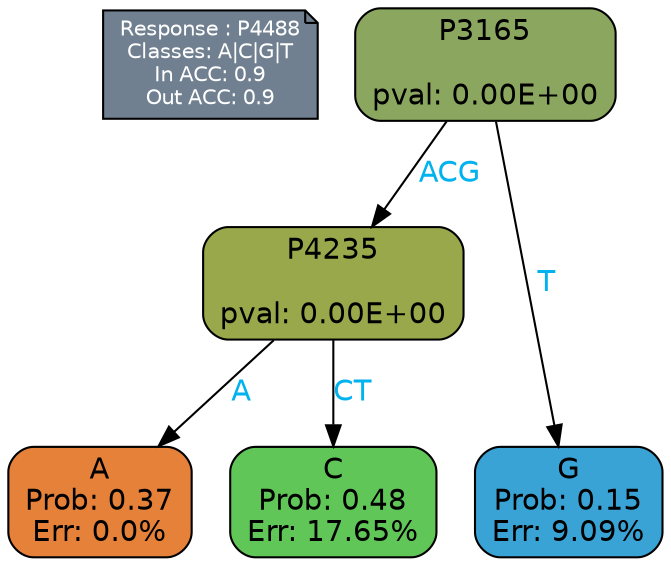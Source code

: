 digraph Tree {
node [shape=box, style="filled, rounded", color="black", fontname=helvetica] ;
graph [ranksep=equally, splines=polylines, bgcolor=transparent, dpi=600] ;
edge [fontname=helvetica] ;
LEGEND [label="Response : P4488
Classes: A|C|G|T
In ACC: 0.9
Out ACC: 0.9
",shape=note,align=left,style=filled,fillcolor="slategray",fontcolor="white",fontsize=10];1 [label="P3165

pval: 0.00E+00", fillcolor="#8ba75f"] ;
2 [label="P4235

pval: 0.00E+00", fillcolor="#99a84a"] ;
3 [label="A
Prob: 0.37
Err: 0.0%", fillcolor="#e58139"] ;
4 [label="C
Prob: 0.48
Err: 17.65%", fillcolor="#60c657"] ;
5 [label="G
Prob: 0.15
Err: 9.09%", fillcolor="#3aa3d5"] ;
1 -> 2 [label="ACG",fontcolor=deepskyblue2] ;
1 -> 5 [label="T",fontcolor=deepskyblue2] ;
2 -> 3 [label="A",fontcolor=deepskyblue2] ;
2 -> 4 [label="CT",fontcolor=deepskyblue2] ;
{rank = same; 3;4;5;}{rank = same; LEGEND;1;}}